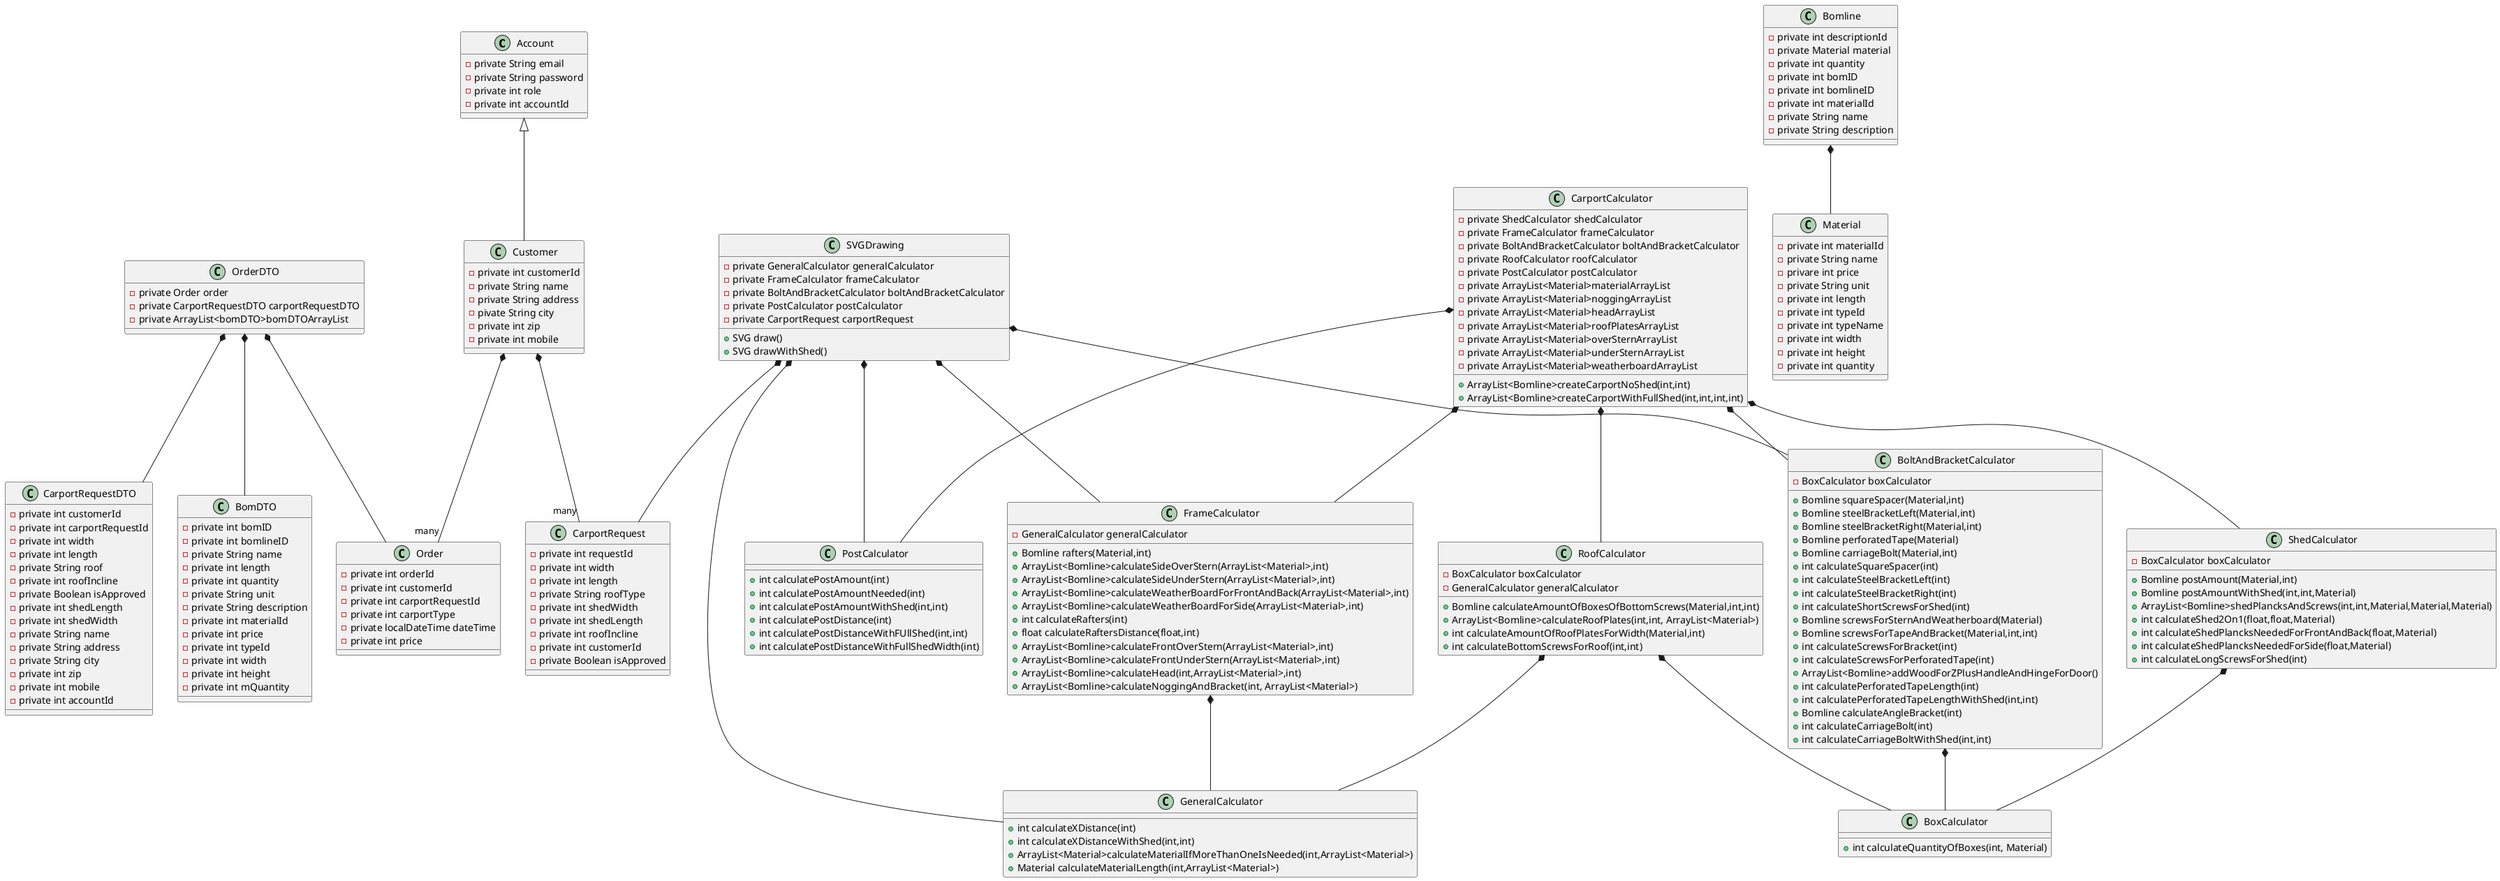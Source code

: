 @startuml
'https://plantuml.com/class-diagram

class Account
class Order
class Material
class Bomline
class Customer
class CarportRequest
class CarportCalculator
class BoltAndBracketCalculator
class BoxCalculator
class FrameCalculator
class GeneralCalculator
class PostCalculator
class RoofCalculator
class ShedCalculator
class SVGDrawing

class CarportRequestDTO
class BomDTO
class OrderDTO

Account <|-- Customer
Customer *--"many" Order
OrderDTO *-- Order
OrderDTO *-- BomDTO
OrderDTO *-- CarportRequestDTO
Customer *--"many" CarportRequest
Bomline *-- Material
ShedCalculator *-- BoxCalculator
CarportCalculator *-- ShedCalculator
CarportCalculator *-- FrameCalculator
CarportCalculator *-- PostCalculator
CarportCalculator *-- RoofCalculator
CarportCalculator *-- BoltAndBracketCalculator
RoofCalculator *-- BoxCalculator
RoofCalculator *-- GeneralCalculator
FrameCalculator *-- GeneralCalculator
BoltAndBracketCalculator *-- BoxCalculator
SVGDrawing *-- GeneralCalculator
SVGDrawing *-- FrameCalculator
SVGDrawing *-- BoltAndBracketCalculator
SVGDrawing *-- PostCalculator
SVGDrawing *-- CarportRequest

Account : - private String email
Account : - private String password
Account : - private int role
Account : - private int accountId

Customer : - private int customerId
Customer : - private String name
Customer : - private String address
Customer : - pivate String city
Customer : - private int zip
Customer : - private int mobile

Order : - private int orderId
Order : - private int customerId
Order : - private int carportRequestId
Order : - private int carportType
Order : - private localDateTime dateTime
Order : - private int price

Bomline : - private int descriptionId
Bomline : - private Material material
Bomline : - private int quantity
Bomline : - private int bomID
Bomline : - private int bomlineID
Bomline : - private int materialId
Bomline : - private String name
Bomline : - private String description

Material : - private int materialId
Material : - private String name
Material : - privare int price
Material : - private String unit
Material : - private int length
Material : - private int typeId
Material : - private int typeName
Material : - private int width
Material : - private int height
Material : - private int quantity

CarportRequest : - private int requestId
CarportRequest : - private int width
CarportRequest : - private int length
CarportRequest : - private String roofType
CarportRequest : - private int shedWidth
CarportRequest : - private int shedLength
CarportRequest : - private int roofIncline
CarportRequest : - private int customerId
CarportRequest : - private Boolean isApproved

CarportCalculator : - private ShedCalculator shedCalculator
CarportCalculator : - private FrameCalculator frameCalculator
CarportCalculator : - private BoltAndBracketCalculator boltAndBracketCalculator
CarportCalculator : - private RoofCalculator roofCalculator
CarportCalculator : - private PostCalculator postCalculator

CarportCalculator : - private ArrayList<Material>materialArrayList
CarportCalculator : - private ArrayList<Material>noggingArrayList
CarportCalculator : - private ArrayList<Material>headArrayList
CarportCalculator : - private ArrayList<Material>roofPlatesArrayList
CarportCalculator : - private ArrayList<Material>overSternArrayList
CarportCalculator : - private ArrayList<Material>underSternArrayList
CarportCalculator : - private ArrayList<Material>weatherboardArrayList

CarportCalculator : + ArrayList<Bomline>createCarportNoShed(int,int)
CarportCalculator : + ArrayList<Bomline>createCarportWithFullShed(int,int,int,int)


RoofCalculator : - BoxCalculator boxCalculator
RoofCalculator : - GeneralCalculator generalCalculator
RoofCalculator : + Bomline calculateAmountOfBoxesOfBottomScrews(Material,int,int)
RoofCalculator : + ArrayList<Bomline>calculateRoofPlates(int,int, ArrayList<Material>)
RoofCalculator : + int calculateAmountOfRoofPlatesForWidth(Material,int)
RoofCalculator : + int calculateBottomScrewsForRoof(int,int)

FrameCalculator : - GeneralCalculator generalCalculator
FrameCalculator : + Bomline rafters(Material,int)
FrameCalculator : + ArrayList<Bomline>calculateSideOverStern(ArrayList<Material>,int)
FrameCalculator : + ArrayList<Bomline>calculateSideUnderStern(ArrayList<Material>,int)
FrameCalculator : + ArrayList<Bomline>calculateWeatherBoardForFrontAndBack(ArrayList<Material>,int)
FrameCalculator : + ArrayList<Bomline>calculateWeatherBoardForSide(ArrayList<Material>,int)
FrameCalculator : + int calculateRafters(int)
FrameCalculator : + float calculateRaftersDistance(float,int)
FrameCalculator : + ArrayList<Bomline>calculateFrontOverStern(ArrayList<Material>,int)
FrameCalculator : + ArrayList<Bomline>calculateFrontUnderStern(ArrayList<Material>,int)
FrameCalculator : + ArrayList<Bomline>calculateHead(int,ArrayList<Material>,int)
FrameCalculator : + ArrayList<Bomline>calculateNoggingAndBracket(int, ArrayList<Material>)

GeneralCalculator : + int calculateXDistance(int)
GeneralCalculator : + int calculateXDistanceWithShed(int,int)
GeneralCalculator : + ArrayList<Material>calculateMaterialIfMoreThanOneIsNeeded(int,ArrayList<Material>)
GeneralCalculator : + Material calculateMaterialLength(int,ArrayList<Material>)

PostCalculator : + int calculatePostAmount(int)
PostCalculator : + int calculatePostAmountNeeded(int)
PostCalculator : + int calculatePostAmountWithShed(int,int)
PostCalculator : + int calculatePostDistance(int)
PostCalculator : + int calculatePostDistanceWithFUllShed(int,int)
PostCalculator : + int calculatePostDistanceWithFullShedWidth(int)

ShedCalculator : - BoxCalculator boxCalculator
ShedCalculator : + Bomline postAmount(Material,int)
ShedCalculator : + Bomline postAmountWithShed(int,int,Material)
ShedCalculator : + ArrayList<Bomline>shedPlancksAndScrews(int,int,Material,Material,Material)
ShedCalculator : + int calculateShed2On1(float,float,Material)
ShedCalculator : + int calculateShedPlancksNeededForFrontAndBack(float,Material)
ShedCalculator : + int calculateShedPlancksNeededForSide(float,Material)
ShedCalculator : + int calculateLongScrewsForShed(int)

BoltAndBracketCalculator : - BoxCalculator boxCalculator
BoltAndBracketCalculator : + Bomline squareSpacer(Material,int)
BoltAndBracketCalculator : + Bomline steelBracketLeft(Material,int)
BoltAndBracketCalculator : + Bomline steelBracketRight(Material,int)
BoltAndBracketCalculator : + Bomline perforatedTape(Material)
BoltAndBracketCalculator : + Bomline carriageBolt(Material,int)
BoltAndBracketCalculator : + int calculateSquareSpacer(int)
BoltAndBracketCalculator : + int calculateSteelBracketLeft(int)
BoltAndBracketCalculator : + int calculateSteelBracketRight(int)
BoltAndBracketCalculator : + int calculateShortScrewsForShed(int)
BoltAndBracketCalculator : + Bomline screwsForSternAndWeatherboard(Material)
BoltAndBracketCalculator : + Bomline screwsForTapeAndBracket(Material,int,int)
BoltAndBracketCalculator : + int calculateScrewsForBracket(int)
BoltAndBracketCalculator : + int calculateScrewsForPerforatedTape(int)
BoltAndBracketCalculator : + ArrayList<Bomline>addWoodForZPlusHandleAndHingeForDoor()
BoltAndBracketCalculator : + int calculatePerforatedTapeLength(int)
BoltAndBracketCalculator : + int calculatePerforatedTapeLengthWithShed(int,int)
BoltAndBracketCalculator : + Bomline calculateAngleBracket(int)
BoltAndBracketCalculator : + int calculateCarriageBolt(int)
BoltAndBracketCalculator : + int calculateCarriageBoltWithShed(int,int)

BoxCalculator : + int calculateQuantityOfBoxes(int, Material)


CarportRequestDTO : - private int customerId
CarportRequestDTO : - private int carportRequestId
CarportRequestDTO : - private int width
CarportRequestDTO : - private int length
CarportRequestDTO : - private String roof
CarportRequestDTO : - private int roofIncline
CarportRequestDTO : - private Boolean isApproved
CarportRequestDTO : - private int shedLength
CarportRequestDTO : - private int shedWidth
CarportRequestDTO : - private String name
CarportRequestDTO : - private String address
CarportRequestDTO : - private String city
CarportRequestDTO : - private int zip
CarportRequestDTO : - private int mobile
CarportRequestDTO : - private int accountId

BomDTO : - private int bomID
BomDTO : - private int bomlineID
BomDTO : - private String name
BomDTO : - private int length
BomDTO : - private int quantity
BomDTO : - private String unit
BomDTO : - private String description
BomDTO : - private int materialId
BomDTO : - private int price
BomDTO : - private int typeId
BomDTO : - private int width
BomDTO : - private int height
BomDTO : - private int mQuantity

OrderDTO : - private Order order
OrderDTO : - private CarportRequestDTO carportRequestDTO
OrderDTO : - private ArrayList<bomDTO>bomDTOArrayList

SVGDrawing : - private GeneralCalculator generalCalculator
SVGDrawing : - private FrameCalculator frameCalculator
SVGDrawing : - private BoltAndBracketCalculator boltAndBracketCalculator
SVGDrawing : - private PostCalculator postCalculator
SVGDrawing : - private CarportRequest carportRequest
SVGDrawing : + SVG draw()
SVGDrawing : + SVG drawWithShed()

@enduml